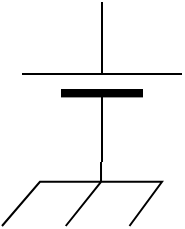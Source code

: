 <mxfile pages="1" version="11.2.3" type="github"><diagram id="gU7NaWEJbcvzt8X5vAiF" name="Page-1"><mxGraphModel dx="1038" dy="501" grid="1" gridSize="10" guides="1" tooltips="1" connect="1" arrows="1" fold="1" page="1" pageScale="1" pageWidth="850" pageHeight="1100" math="0" shadow="0"><root><mxCell id="0"/><mxCell id="1" parent="0"/><mxCell id="3GShg0rBLhFAwI3zZXKJ-1" value="" style="verticalLabelPosition=bottom;shadow=0;dashed=0;align=center;fillColor=#000000;strokeColor=#000000;html=1;verticalAlign=top;strokeWidth=1;shape=mxgraph.electrical.miscellaneous.monocell_battery;direction=north;" vertex="1" parent="1"><mxGeometry x="80" y="160" width="80" height="80" as="geometry"/></mxCell><mxCell id="3GShg0rBLhFAwI3zZXKJ-2" value="" style="pointerEvents=1;verticalLabelPosition=bottom;shadow=0;dashed=0;align=center;fillColor=#ffffff;html=1;verticalAlign=top;strokeWidth=1;shape=mxgraph.electrical.miscellaneous.chassis;" vertex="1" parent="1"><mxGeometry x="70" y="240" width="80" height="32" as="geometry"/></mxCell></root></mxGraphModel></diagram></mxfile>